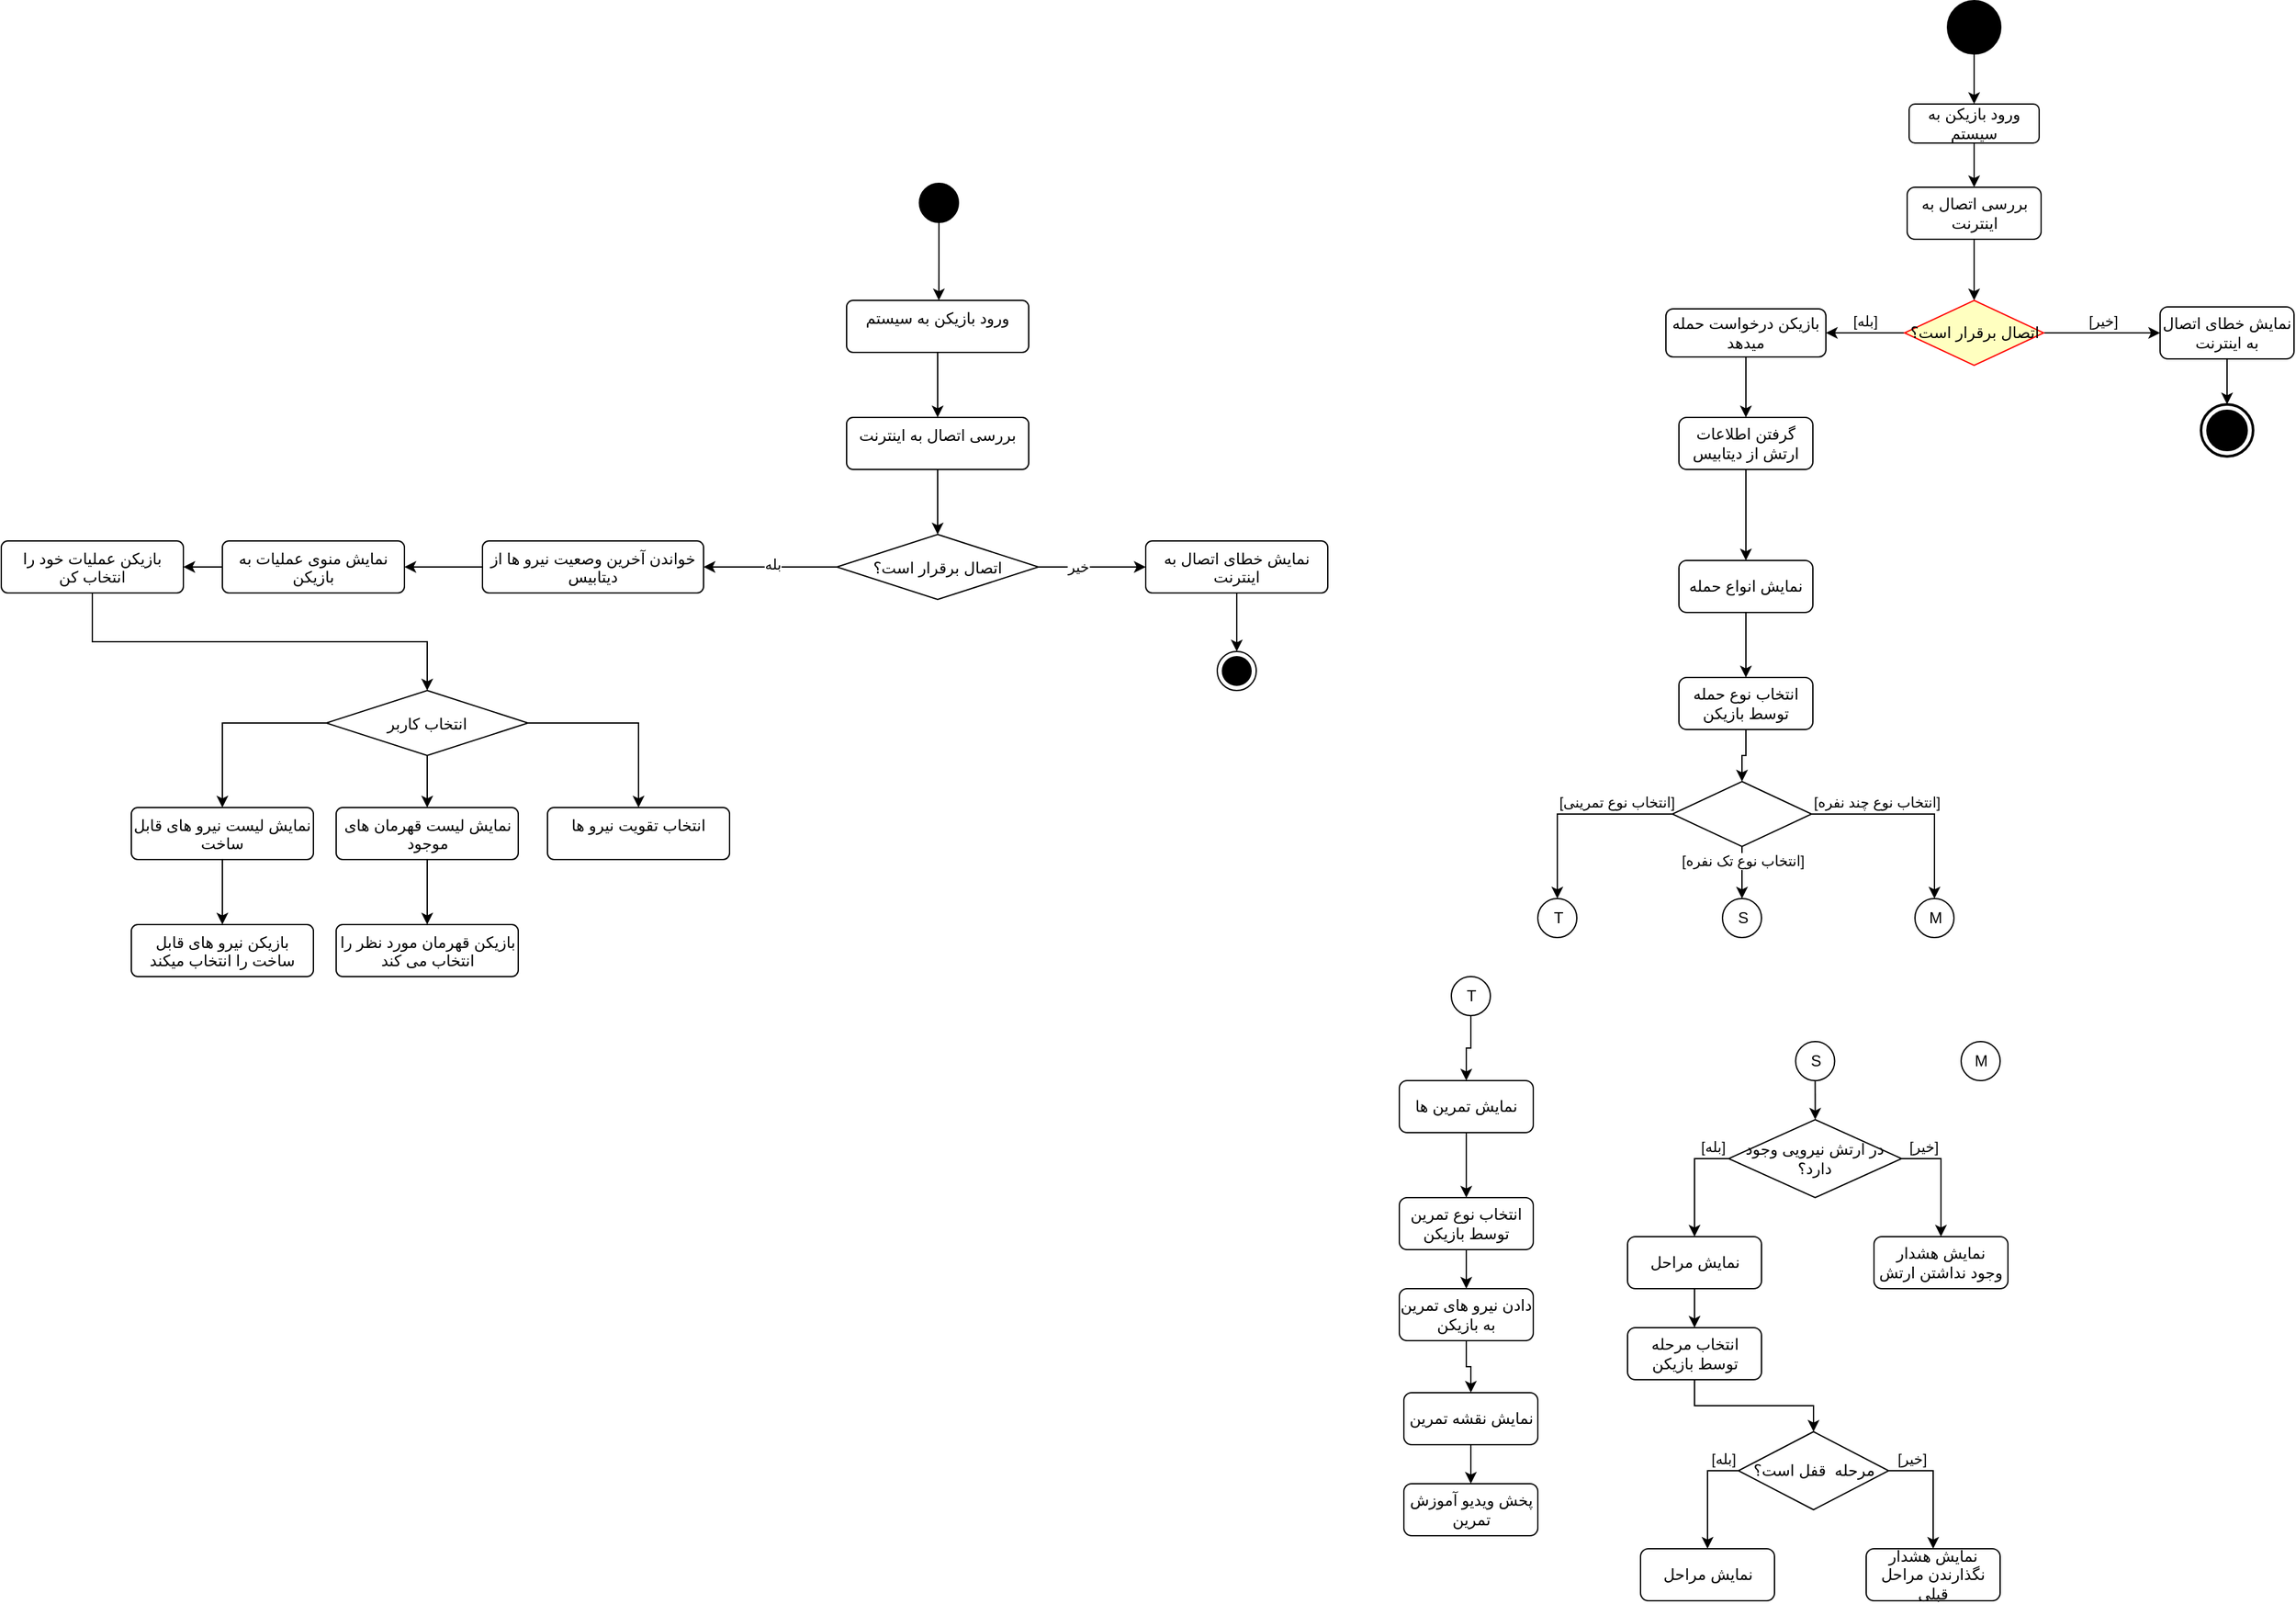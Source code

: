 <mxfile version="24.8.6">
  <diagram name="Page-1" id="e7e014a7-5840-1c2e-5031-d8a46d1fe8dd">
    <mxGraphModel dx="1078" dy="1548" grid="1" gridSize="10" guides="1" tooltips="1" connect="1" arrows="1" fold="1" page="0" pageScale="1" pageWidth="1169" pageHeight="826" background="none" math="0" shadow="0">
      <root>
        <mxCell id="0" />
        <mxCell id="1" parent="0" />
        <mxCell id="AVHLMCsRwFBvno4Tyc7N-41" value="" style="ellipse;fillColor=strokeColor;html=1;" parent="1" vertex="1">
          <mxGeometry x="446" y="-450" width="30" height="30" as="geometry" />
        </mxCell>
        <mxCell id="AVHLMCsRwFBvno4Tyc7N-46" value="" style="edgeStyle=orthogonalEdgeStyle;rounded=0;orthogonalLoop=1;jettySize=auto;html=1;" parent="1" source="AVHLMCsRwFBvno4Tyc7N-43" target="AVHLMCsRwFBvno4Tyc7N-45" edge="1">
          <mxGeometry relative="1" as="geometry" />
        </mxCell>
        <mxCell id="AVHLMCsRwFBvno4Tyc7N-43" value="ورود بازیکن به سیستم" style="html=1;align=center;verticalAlign=top;rounded=1;absoluteArcSize=1;arcSize=10;dashed=0;whiteSpace=wrap;" parent="1" vertex="1">
          <mxGeometry x="390" y="-360" width="140" height="40" as="geometry" />
        </mxCell>
        <mxCell id="AVHLMCsRwFBvno4Tyc7N-44" style="edgeStyle=orthogonalEdgeStyle;rounded=0;orthogonalLoop=1;jettySize=auto;html=1;exitX=0.5;exitY=1;exitDx=0;exitDy=0;entryX=0.471;entryY=0.002;entryDx=0;entryDy=0;entryPerimeter=0;" parent="1" source="AVHLMCsRwFBvno4Tyc7N-41" edge="1">
          <mxGeometry relative="1" as="geometry">
            <mxPoint x="460.94" y="-360.0" as="targetPoint" />
          </mxGeometry>
        </mxCell>
        <mxCell id="AVHLMCsRwFBvno4Tyc7N-48" value="" style="edgeStyle=orthogonalEdgeStyle;rounded=0;orthogonalLoop=1;jettySize=auto;html=1;" parent="1" source="AVHLMCsRwFBvno4Tyc7N-45" target="AVHLMCsRwFBvno4Tyc7N-47" edge="1">
          <mxGeometry relative="1" as="geometry" />
        </mxCell>
        <mxCell id="AVHLMCsRwFBvno4Tyc7N-45" value="بررسی اتصال به اینترنت" style="html=1;align=center;verticalAlign=top;rounded=1;absoluteArcSize=1;arcSize=10;dashed=0;whiteSpace=wrap;" parent="1" vertex="1">
          <mxGeometry x="390" y="-270" width="140" height="40" as="geometry" />
        </mxCell>
        <mxCell id="AVHLMCsRwFBvno4Tyc7N-50" value="" style="edgeStyle=orthogonalEdgeStyle;rounded=0;orthogonalLoop=1;jettySize=auto;html=1;" parent="1" source="AVHLMCsRwFBvno4Tyc7N-47" target="AVHLMCsRwFBvno4Tyc7N-49" edge="1">
          <mxGeometry relative="1" as="geometry" />
        </mxCell>
        <mxCell id="AVHLMCsRwFBvno4Tyc7N-55" value="خیر" style="edgeLabel;html=1;align=center;verticalAlign=middle;resizable=0;points=[];" parent="AVHLMCsRwFBvno4Tyc7N-50" vertex="1" connectable="0">
          <mxGeometry x="-0.265" relative="1" as="geometry">
            <mxPoint as="offset" />
          </mxGeometry>
        </mxCell>
        <mxCell id="AVHLMCsRwFBvno4Tyc7N-54" value="" style="edgeStyle=orthogonalEdgeStyle;rounded=0;orthogonalLoop=1;jettySize=auto;html=1;" parent="1" source="AVHLMCsRwFBvno4Tyc7N-47" target="AVHLMCsRwFBvno4Tyc7N-53" edge="1">
          <mxGeometry relative="1" as="geometry" />
        </mxCell>
        <mxCell id="AVHLMCsRwFBvno4Tyc7N-56" value="بله" style="edgeLabel;html=1;align=center;verticalAlign=middle;resizable=0;points=[];" parent="AVHLMCsRwFBvno4Tyc7N-54" vertex="1" connectable="0">
          <mxGeometry x="-0.031" y="-2" relative="1" as="geometry">
            <mxPoint as="offset" />
          </mxGeometry>
        </mxCell>
        <mxCell id="AVHLMCsRwFBvno4Tyc7N-47" value="اتصال برقرار است؟" style="rhombus;" parent="1" vertex="1">
          <mxGeometry x="382.5" y="-180" width="155" height="50" as="geometry" />
        </mxCell>
        <mxCell id="AVHLMCsRwFBvno4Tyc7N-52" value="" style="edgeStyle=orthogonalEdgeStyle;rounded=0;orthogonalLoop=1;jettySize=auto;html=1;" parent="1" source="AVHLMCsRwFBvno4Tyc7N-49" target="AVHLMCsRwFBvno4Tyc7N-51" edge="1">
          <mxGeometry relative="1" as="geometry" />
        </mxCell>
        <mxCell id="AVHLMCsRwFBvno4Tyc7N-49" value="نمایش خطای اتصال به اینترنت" style="html=1;align=center;verticalAlign=top;rounded=1;absoluteArcSize=1;arcSize=10;dashed=0;whiteSpace=wrap;" parent="1" vertex="1">
          <mxGeometry x="620" y="-175" width="140" height="40" as="geometry" />
        </mxCell>
        <mxCell id="AVHLMCsRwFBvno4Tyc7N-51" value="" style="ellipse;html=1;shape=endState;fillColor=strokeColor;" parent="1" vertex="1">
          <mxGeometry x="675" y="-90" width="30" height="30" as="geometry" />
        </mxCell>
        <mxCell id="AVHLMCsRwFBvno4Tyc7N-60" value="" style="edgeStyle=orthogonalEdgeStyle;rounded=0;orthogonalLoop=1;jettySize=auto;html=1;" parent="1" source="AVHLMCsRwFBvno4Tyc7N-53" target="AVHLMCsRwFBvno4Tyc7N-57" edge="1">
          <mxGeometry relative="1" as="geometry" />
        </mxCell>
        <mxCell id="AVHLMCsRwFBvno4Tyc7N-53" value="خواندن آخرین وصعیت نیرو ها از دیتابیس" style="html=1;align=center;verticalAlign=top;rounded=1;absoluteArcSize=1;arcSize=10;dashed=0;whiteSpace=wrap;" parent="1" vertex="1">
          <mxGeometry x="110" y="-175" width="170" height="40" as="geometry" />
        </mxCell>
        <mxCell id="AVHLMCsRwFBvno4Tyc7N-65" value="" style="edgeStyle=orthogonalEdgeStyle;rounded=0;orthogonalLoop=1;jettySize=auto;html=1;" parent="1" source="AVHLMCsRwFBvno4Tyc7N-57" target="AVHLMCsRwFBvno4Tyc7N-64" edge="1">
          <mxGeometry relative="1" as="geometry" />
        </mxCell>
        <mxCell id="AVHLMCsRwFBvno4Tyc7N-57" value="نمایش منوی عملیات به بازیکن" style="html=1;align=center;verticalAlign=top;rounded=1;absoluteArcSize=1;arcSize=10;dashed=0;whiteSpace=wrap;" parent="1" vertex="1">
          <mxGeometry x="-90" y="-175" width="140" height="40" as="geometry" />
        </mxCell>
        <mxCell id="AVHLMCsRwFBvno4Tyc7N-68" style="edgeStyle=orthogonalEdgeStyle;rounded=0;orthogonalLoop=1;jettySize=auto;html=1;exitX=0;exitY=0.5;exitDx=0;exitDy=0;entryX=0.5;entryY=0;entryDx=0;entryDy=0;" parent="1" source="AVHLMCsRwFBvno4Tyc7N-59" target="AVHLMCsRwFBvno4Tyc7N-62" edge="1">
          <mxGeometry relative="1" as="geometry" />
        </mxCell>
        <mxCell id="AVHLMCsRwFBvno4Tyc7N-69" style="edgeStyle=orthogonalEdgeStyle;rounded=0;orthogonalLoop=1;jettySize=auto;html=1;exitX=0.5;exitY=1;exitDx=0;exitDy=0;entryX=0.5;entryY=0;entryDx=0;entryDy=0;" parent="1" source="AVHLMCsRwFBvno4Tyc7N-59" target="AVHLMCsRwFBvno4Tyc7N-63" edge="1">
          <mxGeometry relative="1" as="geometry" />
        </mxCell>
        <mxCell id="AVHLMCsRwFBvno4Tyc7N-70" style="edgeStyle=orthogonalEdgeStyle;rounded=0;orthogonalLoop=1;jettySize=auto;html=1;exitX=1;exitY=0.5;exitDx=0;exitDy=0;entryX=0.5;entryY=0;entryDx=0;entryDy=0;" parent="1" source="AVHLMCsRwFBvno4Tyc7N-59" target="AVHLMCsRwFBvno4Tyc7N-67" edge="1">
          <mxGeometry relative="1" as="geometry" />
        </mxCell>
        <mxCell id="AVHLMCsRwFBvno4Tyc7N-59" value="انتخاب کاربر" style="rhombus;" parent="1" vertex="1">
          <mxGeometry x="-10" y="-60" width="155" height="50" as="geometry" />
        </mxCell>
        <mxCell id="AVHLMCsRwFBvno4Tyc7N-72" value="" style="edgeStyle=orthogonalEdgeStyle;rounded=0;orthogonalLoop=1;jettySize=auto;html=1;" parent="1" source="AVHLMCsRwFBvno4Tyc7N-62" target="AVHLMCsRwFBvno4Tyc7N-71" edge="1">
          <mxGeometry relative="1" as="geometry" />
        </mxCell>
        <mxCell id="AVHLMCsRwFBvno4Tyc7N-62" value="نمایش لیست نیرو های قابل ساخت" style="html=1;align=center;verticalAlign=top;rounded=1;absoluteArcSize=1;arcSize=10;dashed=0;whiteSpace=wrap;" parent="1" vertex="1">
          <mxGeometry x="-160" y="30" width="140" height="40" as="geometry" />
        </mxCell>
        <mxCell id="AVHLMCsRwFBvno4Tyc7N-74" value="" style="edgeStyle=orthogonalEdgeStyle;rounded=0;orthogonalLoop=1;jettySize=auto;html=1;" parent="1" source="AVHLMCsRwFBvno4Tyc7N-63" target="AVHLMCsRwFBvno4Tyc7N-73" edge="1">
          <mxGeometry relative="1" as="geometry" />
        </mxCell>
        <mxCell id="AVHLMCsRwFBvno4Tyc7N-63" value="نمایش لیست قهرمان های موجود" style="html=1;align=center;verticalAlign=top;rounded=1;absoluteArcSize=1;arcSize=10;dashed=0;whiteSpace=wrap;" parent="1" vertex="1">
          <mxGeometry x="-2.5" y="30" width="140" height="40" as="geometry" />
        </mxCell>
        <mxCell id="AVHLMCsRwFBvno4Tyc7N-66" style="edgeStyle=orthogonalEdgeStyle;rounded=0;orthogonalLoop=1;jettySize=auto;html=1;exitX=0.5;exitY=1;exitDx=0;exitDy=0;entryX=0.5;entryY=0;entryDx=0;entryDy=0;" parent="1" source="AVHLMCsRwFBvno4Tyc7N-64" target="AVHLMCsRwFBvno4Tyc7N-59" edge="1">
          <mxGeometry relative="1" as="geometry">
            <mxPoint x="40" y="-70" as="targetPoint" />
          </mxGeometry>
        </mxCell>
        <mxCell id="AVHLMCsRwFBvno4Tyc7N-64" value="بازیکن عملیات خود را انتخاب کن" style="html=1;align=center;verticalAlign=top;rounded=1;absoluteArcSize=1;arcSize=10;dashed=0;whiteSpace=wrap;" parent="1" vertex="1">
          <mxGeometry x="-260" y="-175" width="140" height="40" as="geometry" />
        </mxCell>
        <mxCell id="AVHLMCsRwFBvno4Tyc7N-67" value="انتخاب تقویت نیرو ها" style="html=1;align=center;verticalAlign=top;rounded=1;absoluteArcSize=1;arcSize=10;dashed=0;whiteSpace=wrap;" parent="1" vertex="1">
          <mxGeometry x="160" y="30" width="140" height="40" as="geometry" />
        </mxCell>
        <mxCell id="AVHLMCsRwFBvno4Tyc7N-71" value="بازیکن نیرو های قابل ساخت را انتخاب میکند" style="html=1;align=center;verticalAlign=top;rounded=1;absoluteArcSize=1;arcSize=10;dashed=0;whiteSpace=wrap;" parent="1" vertex="1">
          <mxGeometry x="-160" y="120" width="140" height="40" as="geometry" />
        </mxCell>
        <mxCell id="AVHLMCsRwFBvno4Tyc7N-73" value="بازیکن قهرمان مورد نظر را انتخاب می کند" style="html=1;align=center;verticalAlign=top;rounded=1;absoluteArcSize=1;arcSize=10;dashed=0;whiteSpace=wrap;" parent="1" vertex="1">
          <mxGeometry x="-2.5" y="120" width="140" height="40" as="geometry" />
        </mxCell>
        <mxCell id="Zq9gSJMjhTouXHFtVj0h-12" style="rounded=0;orthogonalLoop=1;jettySize=auto;html=1;exitX=0.5;exitY=1;exitDx=0;exitDy=0;entryX=0.5;entryY=0;entryDx=0;entryDy=0;" edge="1" parent="1" source="Zq9gSJMjhTouXHFtVj0h-3" target="Zq9gSJMjhTouXHFtVj0h-13">
          <mxGeometry relative="1" as="geometry">
            <mxPoint x="1190" y="-530" as="sourcePoint" />
            <mxPoint x="1180" y="-450" as="targetPoint" />
          </mxGeometry>
        </mxCell>
        <mxCell id="Zq9gSJMjhTouXHFtVj0h-3" value="" style="shape=ellipse;html=1;fillColor=strokeColor;strokeWidth=2;verticalLabelPosition=bottom;verticalAlignment=top;perimeter=ellipsePerimeter;" vertex="1" parent="1">
          <mxGeometry x="1237" y="-590" width="40" height="40" as="geometry" />
        </mxCell>
        <mxCell id="Zq9gSJMjhTouXHFtVj0h-16" style="rounded=0;orthogonalLoop=1;jettySize=auto;html=1;exitX=0.5;exitY=1;exitDx=0;exitDy=0;entryX=0.5;entryY=0;entryDx=0;entryDy=0;" edge="1" parent="1" source="Zq9gSJMjhTouXHFtVj0h-13" target="Zq9gSJMjhTouXHFtVj0h-14">
          <mxGeometry relative="1" as="geometry" />
        </mxCell>
        <mxCell id="Zq9gSJMjhTouXHFtVj0h-13" value="ورود بازیکن به سیستم" style="shape=rect;html=1;rounded=1;whiteSpace=wrap;align=center;" vertex="1" parent="1">
          <mxGeometry x="1207" y="-511" width="100" height="30" as="geometry" />
        </mxCell>
        <mxCell id="Zq9gSJMjhTouXHFtVj0h-14" value="بررسی اتصال به اینترنت" style="shape=rect;html=1;rounded=1;whiteSpace=wrap;align=center;" vertex="1" parent="1">
          <mxGeometry x="1205.5" y="-447" width="103" height="40" as="geometry" />
        </mxCell>
        <mxCell id="Zq9gSJMjhTouXHFtVj0h-26" value="[خیر]" style="html=1;elbow=vertical;verticalAlign=bottom;endArrow=classic;rounded=0;labelBackgroundColor=none;endSize=6;endFill=1;exitX=1;exitY=0.5;exitDx=0;exitDy=0;entryX=0;entryY=0.5;entryDx=0;entryDy=0;" edge="1" source="Zq9gSJMjhTouXHFtVj0h-30" parent="1" target="Zq9gSJMjhTouXHFtVj0h-96">
          <mxGeometry relative="1" as="geometry">
            <mxPoint x="1390" y="-335" as="targetPoint" />
            <mxPoint x="1320" y="-300" as="sourcePoint" />
          </mxGeometry>
        </mxCell>
        <mxCell id="Zq9gSJMjhTouXHFtVj0h-27" value="[بله]" style="html=1;elbow=vertical;verticalAlign=bottom;endArrow=classic;rounded=0;labelBackgroundColor=none;endFill=1;exitX=0;exitY=0.5;exitDx=0;exitDy=0;entryX=1;entryY=0.5;entryDx=0;entryDy=0;" edge="1" source="Zq9gSJMjhTouXHFtVj0h-30" parent="1" target="Zq9gSJMjhTouXHFtVj0h-40">
          <mxGeometry relative="1" as="geometry">
            <mxPoint x="1140" y="-335" as="targetPoint" />
            <mxPoint x="1237" y="-340.364" as="sourcePoint" />
          </mxGeometry>
        </mxCell>
        <mxCell id="Zq9gSJMjhTouXHFtVj0h-28" style="rounded=0;orthogonalLoop=1;jettySize=auto;html=1;exitX=0.5;exitY=1;exitDx=0;exitDy=0;entryX=0.5;entryY=0;entryDx=0;entryDy=0;" edge="1" parent="1" source="Zq9gSJMjhTouXHFtVj0h-14">
          <mxGeometry relative="1" as="geometry">
            <mxPoint x="1257" y="-360" as="targetPoint" />
          </mxGeometry>
        </mxCell>
        <mxCell id="Zq9gSJMjhTouXHFtVj0h-30" value="&lt;span style=&quot;text-wrap-mode: nowrap;&quot;&gt;اتصال برقرار است؟&lt;/span&gt;" style="rhombus;whiteSpace=wrap;html=1;fontColor=#000000;fillColor=#ffffc0;strokeColor=#ff0000;" vertex="1" parent="1">
          <mxGeometry x="1203.5" y="-360" width="107" height="50" as="geometry" />
        </mxCell>
        <mxCell id="Zq9gSJMjhTouXHFtVj0h-40" value="بازیکن درخواست حمله میدهد" style="shape=rect;html=1;rounded=1;whiteSpace=wrap;align=center;" vertex="1" parent="1">
          <mxGeometry x="1020" y="-353.5" width="123" height="37" as="geometry" />
        </mxCell>
        <mxCell id="Zq9gSJMjhTouXHFtVj0h-41" style="rounded=0;orthogonalLoop=1;jettySize=auto;html=1;exitX=0.5;exitY=1;exitDx=0;exitDy=0;entryX=0.5;entryY=0;entryDx=0;entryDy=0;" edge="1" source="Zq9gSJMjhTouXHFtVj0h-40" parent="1" target="Zq9gSJMjhTouXHFtVj0h-42">
          <mxGeometry relative="1" as="geometry">
            <mxPoint x="1081.5" y="-270" as="targetPoint" />
          </mxGeometry>
        </mxCell>
        <mxCell id="Zq9gSJMjhTouXHFtVj0h-42" value="گرفتن اطلاعات ارتش از دیتابیس" style="shape=rect;html=1;rounded=1;whiteSpace=wrap;align=center;" vertex="1" parent="1">
          <mxGeometry x="1030" y="-270" width="103" height="40" as="geometry" />
        </mxCell>
        <mxCell id="Zq9gSJMjhTouXHFtVj0h-43" style="rounded=0;orthogonalLoop=1;jettySize=auto;html=1;exitX=0.5;exitY=1;exitDx=0;exitDy=0;entryX=0.5;entryY=0;entryDx=0;entryDy=0;" edge="1" source="Zq9gSJMjhTouXHFtVj0h-42" parent="1" target="Zq9gSJMjhTouXHFtVj0h-44">
          <mxGeometry relative="1" as="geometry">
            <mxPoint x="1080" y="-170" as="targetPoint" />
          </mxGeometry>
        </mxCell>
        <mxCell id="Zq9gSJMjhTouXHFtVj0h-44" value="نمایش انواع حمله" style="shape=rect;html=1;rounded=1;whiteSpace=wrap;align=center;" vertex="1" parent="1">
          <mxGeometry x="1030" y="-160" width="103" height="40" as="geometry" />
        </mxCell>
        <mxCell id="Zq9gSJMjhTouXHFtVj0h-45" style="rounded=0;orthogonalLoop=1;jettySize=auto;html=1;exitX=0.5;exitY=1;exitDx=0;exitDy=0;entryX=0.5;entryY=0;entryDx=0;entryDy=0;" edge="1" source="Zq9gSJMjhTouXHFtVj0h-44" parent="1" target="Zq9gSJMjhTouXHFtVj0h-46">
          <mxGeometry relative="1" as="geometry">
            <mxPoint x="1080" y="-80" as="targetPoint" />
          </mxGeometry>
        </mxCell>
        <mxCell id="Zq9gSJMjhTouXHFtVj0h-64" value="" style="edgeStyle=orthogonalEdgeStyle;rounded=0;orthogonalLoop=1;jettySize=auto;html=1;" edge="1" parent="1" source="Zq9gSJMjhTouXHFtVj0h-46" target="Zq9gSJMjhTouXHFtVj0h-50">
          <mxGeometry relative="1" as="geometry" />
        </mxCell>
        <mxCell id="Zq9gSJMjhTouXHFtVj0h-46" value="انتخاب نوع حمله توسط بازیکن" style="shape=rect;html=1;rounded=1;whiteSpace=wrap;align=center;" vertex="1" parent="1">
          <mxGeometry x="1030" y="-70" width="103" height="40" as="geometry" />
        </mxCell>
        <mxCell id="Zq9gSJMjhTouXHFtVj0h-48" value="[انتخاب نوع تک نفره]" style="elbow=vertical;verticalAlign=bottom;endArrow=classic;rounded=0;labelBackgroundColor=default;endSize=6;endFill=1;exitX=0.5;exitY=1;exitDx=0;exitDy=0;entryX=0.5;entryY=0;entryDx=0;entryDy=0;jumpStyle=none;textShadow=0;labelBorderColor=none;fontColor=default;html=1;shadow=0;flowAnimation=0;" edge="1" source="Zq9gSJMjhTouXHFtVj0h-50" parent="1" target="Zq9gSJMjhTouXHFtVj0h-57">
          <mxGeometry relative="1" as="geometry">
            <mxPoint x="1078.5" y="110.0" as="targetPoint" />
            <mxPoint x="991.5" y="110.0" as="sourcePoint" />
          </mxGeometry>
        </mxCell>
        <mxCell id="Zq9gSJMjhTouXHFtVj0h-49" value="[انتخاب نوع تمرینی]" style="html=1;verticalAlign=bottom;endArrow=classic;rounded=0;labelBackgroundColor=none;endFill=1;exitX=0;exitY=0.5;exitDx=0;exitDy=0;edgeStyle=orthogonalEdgeStyle;entryX=0.5;entryY=0;entryDx=0;entryDy=0;" edge="1" source="Zq9gSJMjhTouXHFtVj0h-50" parent="1" target="Zq9gSJMjhTouXHFtVj0h-55">
          <mxGeometry x="-0.433" relative="1" as="geometry">
            <mxPoint x="911.5" y="35" as="targetPoint" />
            <mxPoint x="1058.5" y="29.636" as="sourcePoint" />
            <mxPoint as="offset" />
          </mxGeometry>
        </mxCell>
        <mxCell id="Zq9gSJMjhTouXHFtVj0h-50" value="" style="rhombus;whiteSpace=wrap;html=1;" vertex="1" parent="1">
          <mxGeometry x="1025" y="10" width="107" height="50" as="geometry" />
        </mxCell>
        <mxCell id="Zq9gSJMjhTouXHFtVj0h-53" value="[انتخاب نوع چند نفره]" style="html=1;elbow=vertical;verticalAlign=bottom;endArrow=classic;rounded=0;labelBackgroundColor=none;endSize=6;endFill=1;exitX=1;exitY=0.5;exitDx=0;exitDy=0;entryX=0.5;entryY=0;entryDx=0;entryDy=0;edgeStyle=orthogonalEdgeStyle;" edge="1" parent="1" source="Zq9gSJMjhTouXHFtVj0h-50" target="Zq9gSJMjhTouXHFtVj0h-59">
          <mxGeometry x="-0.379" relative="1" as="geometry">
            <mxPoint x="1250.5" y="34.7" as="targetPoint" />
            <mxPoint x="1141.5" y="34.7" as="sourcePoint" />
            <mxPoint as="offset" />
          </mxGeometry>
        </mxCell>
        <mxCell id="Zq9gSJMjhTouXHFtVj0h-55" value="T" style="ellipse;html=1;" vertex="1" parent="1">
          <mxGeometry x="921.5" y="100" width="30" height="30" as="geometry" />
        </mxCell>
        <mxCell id="Zq9gSJMjhTouXHFtVj0h-57" value="S" style="ellipse;html=1;" vertex="1" parent="1">
          <mxGeometry x="1063.5" y="100" width="30" height="30" as="geometry" />
        </mxCell>
        <mxCell id="Zq9gSJMjhTouXHFtVj0h-59" value="M" style="ellipse;html=1;" vertex="1" parent="1">
          <mxGeometry x="1211.5" y="100" width="30" height="30" as="geometry" />
        </mxCell>
        <mxCell id="Zq9gSJMjhTouXHFtVj0h-67" value="" style="edgeStyle=orthogonalEdgeStyle;rounded=0;orthogonalLoop=1;jettySize=auto;html=1;" edge="1" parent="1" source="Zq9gSJMjhTouXHFtVj0h-60" target="Zq9gSJMjhTouXHFtVj0h-65">
          <mxGeometry relative="1" as="geometry" />
        </mxCell>
        <mxCell id="Zq9gSJMjhTouXHFtVj0h-60" value="T" style="ellipse;html=1;" vertex="1" parent="1">
          <mxGeometry x="855" y="160" width="30" height="30" as="geometry" />
        </mxCell>
        <mxCell id="Zq9gSJMjhTouXHFtVj0h-82" value="" style="edgeStyle=orthogonalEdgeStyle;rounded=0;orthogonalLoop=1;jettySize=auto;html=1;" edge="1" parent="1" source="Zq9gSJMjhTouXHFtVj0h-61" target="Zq9gSJMjhTouXHFtVj0h-79">
          <mxGeometry relative="1" as="geometry" />
        </mxCell>
        <mxCell id="Zq9gSJMjhTouXHFtVj0h-61" value="S" style="ellipse;html=1;" vertex="1" parent="1">
          <mxGeometry x="1119.75" y="210" width="30" height="30" as="geometry" />
        </mxCell>
        <mxCell id="Zq9gSJMjhTouXHFtVj0h-62" value="M" style="ellipse;html=1;" vertex="1" parent="1">
          <mxGeometry x="1247" y="210" width="30" height="30" as="geometry" />
        </mxCell>
        <mxCell id="Zq9gSJMjhTouXHFtVj0h-69" value="" style="edgeStyle=orthogonalEdgeStyle;rounded=0;orthogonalLoop=1;jettySize=auto;html=1;" edge="1" parent="1" source="Zq9gSJMjhTouXHFtVj0h-65" target="Zq9gSJMjhTouXHFtVj0h-68">
          <mxGeometry relative="1" as="geometry" />
        </mxCell>
        <mxCell id="Zq9gSJMjhTouXHFtVj0h-65" value="نمایش تمرین ها" style="shape=rect;html=1;rounded=1;whiteSpace=wrap;align=center;" vertex="1" parent="1">
          <mxGeometry x="815" y="240" width="103" height="40" as="geometry" />
        </mxCell>
        <mxCell id="Zq9gSJMjhTouXHFtVj0h-71" value="" style="edgeStyle=orthogonalEdgeStyle;rounded=0;orthogonalLoop=1;jettySize=auto;html=1;" edge="1" parent="1" source="Zq9gSJMjhTouXHFtVj0h-68" target="Zq9gSJMjhTouXHFtVj0h-70">
          <mxGeometry relative="1" as="geometry" />
        </mxCell>
        <mxCell id="Zq9gSJMjhTouXHFtVj0h-68" value="انتخاب نوع تمرین توسط بازیکن" style="shape=rect;html=1;rounded=1;whiteSpace=wrap;align=center;" vertex="1" parent="1">
          <mxGeometry x="815" y="330" width="103" height="40" as="geometry" />
        </mxCell>
        <mxCell id="Zq9gSJMjhTouXHFtVj0h-73" value="" style="edgeStyle=orthogonalEdgeStyle;rounded=0;orthogonalLoop=1;jettySize=auto;html=1;" edge="1" parent="1" source="Zq9gSJMjhTouXHFtVj0h-70" target="Zq9gSJMjhTouXHFtVj0h-72">
          <mxGeometry relative="1" as="geometry" />
        </mxCell>
        <mxCell id="Zq9gSJMjhTouXHFtVj0h-70" value="دادن نیرو های تمرین به بازیکن" style="shape=rect;html=1;rounded=1;whiteSpace=wrap;align=center;" vertex="1" parent="1">
          <mxGeometry x="815" y="400" width="103" height="40" as="geometry" />
        </mxCell>
        <mxCell id="Zq9gSJMjhTouXHFtVj0h-76" value="" style="edgeStyle=orthogonalEdgeStyle;rounded=0;orthogonalLoop=1;jettySize=auto;html=1;" edge="1" parent="1" source="Zq9gSJMjhTouXHFtVj0h-72" target="Zq9gSJMjhTouXHFtVj0h-74">
          <mxGeometry relative="1" as="geometry" />
        </mxCell>
        <mxCell id="Zq9gSJMjhTouXHFtVj0h-72" value="نمایش نقشه تمرین" style="shape=rect;html=1;rounded=1;whiteSpace=wrap;align=center;" vertex="1" parent="1">
          <mxGeometry x="818.5" y="480" width="103" height="40" as="geometry" />
        </mxCell>
        <mxCell id="Zq9gSJMjhTouXHFtVj0h-74" value="پخش ویدیو آموزش تمرین" style="shape=rect;html=1;rounded=1;whiteSpace=wrap;align=center;" vertex="1" parent="1">
          <mxGeometry x="818.5" y="550" width="103" height="40" as="geometry" />
        </mxCell>
        <mxCell id="Zq9gSJMjhTouXHFtVj0h-78" value="[بله]" style="html=1;verticalAlign=bottom;endArrow=classic;rounded=0;labelBackgroundColor=default;endFill=1;exitX=0;exitY=0.5;exitDx=0;exitDy=0;edgeStyle=elbowEdgeStyle;elbow=vertical;entryX=0.5;entryY=0;entryDx=0;entryDy=0;" edge="1" source="Zq9gSJMjhTouXHFtVj0h-79" parent="1" target="Zq9gSJMjhTouXHFtVj0h-84">
          <mxGeometry x="-0.718" relative="1" as="geometry">
            <mxPoint x="1090" y="360" as="targetPoint" />
            <mxPoint x="1083.5" y="345" as="sourcePoint" />
            <Array as="points">
              <mxPoint x="1060" y="300" />
            </Array>
            <mxPoint as="offset" />
          </mxGeometry>
        </mxCell>
        <mxCell id="Zq9gSJMjhTouXHFtVj0h-79" value="در ارتش نیرویی وجود دارد؟" style="rhombus;whiteSpace=wrap;html=1;" vertex="1" parent="1">
          <mxGeometry x="1068.25" y="270" width="133" height="60" as="geometry" />
        </mxCell>
        <mxCell id="Zq9gSJMjhTouXHFtVj0h-81" value="[خیر]" style="html=1;verticalAlign=bottom;endArrow=classic;rounded=0;labelBackgroundColor=default;endFill=1;exitX=1;exitY=0.5;exitDx=0;exitDy=0;edgeStyle=elbowEdgeStyle;entryX=0.5;entryY=0;entryDx=0;entryDy=0;elbow=vertical;" edge="1" parent="1" source="Zq9gSJMjhTouXHFtVj0h-79" target="Zq9gSJMjhTouXHFtVj0h-83">
          <mxGeometry x="-0.628" relative="1" as="geometry">
            <mxPoint x="1220" y="380" as="targetPoint" />
            <mxPoint x="1209.5" y="325" as="sourcePoint" />
            <mxPoint as="offset" />
            <Array as="points">
              <mxPoint x="1220" y="300" />
            </Array>
          </mxGeometry>
        </mxCell>
        <mxCell id="Zq9gSJMjhTouXHFtVj0h-83" value="نمایش هشدار&lt;div&gt;وجود نداشتن ارتش&lt;/div&gt;" style="shape=rect;html=1;rounded=1;whiteSpace=wrap;align=center;" vertex="1" parent="1">
          <mxGeometry x="1180" y="360" width="103" height="40" as="geometry" />
        </mxCell>
        <mxCell id="Zq9gSJMjhTouXHFtVj0h-88" value="" style="edgeStyle=orthogonalEdgeStyle;rounded=0;orthogonalLoop=1;jettySize=auto;html=1;" edge="1" parent="1" source="Zq9gSJMjhTouXHFtVj0h-84" target="Zq9gSJMjhTouXHFtVj0h-87">
          <mxGeometry relative="1" as="geometry" />
        </mxCell>
        <mxCell id="Zq9gSJMjhTouXHFtVj0h-84" value="نمایش مراحل" style="shape=rect;html=1;rounded=1;whiteSpace=wrap;align=center;" vertex="1" parent="1">
          <mxGeometry x="990.5" y="360" width="103" height="40" as="geometry" />
        </mxCell>
        <mxCell id="Zq9gSJMjhTouXHFtVj0h-92" style="edgeStyle=orthogonalEdgeStyle;rounded=0;orthogonalLoop=1;jettySize=auto;html=1;exitX=0.5;exitY=1;exitDx=0;exitDy=0;entryX=0.5;entryY=0;entryDx=0;entryDy=0;" edge="1" parent="1" source="Zq9gSJMjhTouXHFtVj0h-87" target="Zq9gSJMjhTouXHFtVj0h-90">
          <mxGeometry relative="1" as="geometry" />
        </mxCell>
        <mxCell id="Zq9gSJMjhTouXHFtVj0h-87" value="انتخاب مرحله توسط بازیکن" style="shape=rect;html=1;rounded=1;whiteSpace=wrap;align=center;" vertex="1" parent="1">
          <mxGeometry x="990.5" y="430" width="103" height="40" as="geometry" />
        </mxCell>
        <mxCell id="Zq9gSJMjhTouXHFtVj0h-89" value="[بله]" style="html=1;verticalAlign=bottom;endArrow=classic;rounded=0;labelBackgroundColor=default;endFill=1;exitX=0;exitY=0.5;exitDx=0;exitDy=0;edgeStyle=elbowEdgeStyle;elbow=vertical;entryX=0.5;entryY=0;entryDx=0;entryDy=0;" edge="1" parent="1" source="Zq9gSJMjhTouXHFtVj0h-90" target="Zq9gSJMjhTouXHFtVj0h-100">
          <mxGeometry x="-0.718" relative="1" as="geometry">
            <mxPoint x="1049.75" y="605" as="targetPoint" />
            <mxPoint x="1081.25" y="590" as="sourcePoint" />
            <Array as="points">
              <mxPoint x="1057.75" y="540" />
            </Array>
            <mxPoint as="offset" />
          </mxGeometry>
        </mxCell>
        <mxCell id="Zq9gSJMjhTouXHFtVj0h-90" value="مرحله&amp;nbsp; قفل است؟" style="rhombus;whiteSpace=wrap;html=1;" vertex="1" parent="1">
          <mxGeometry x="1075.75" y="510" width="115.51" height="60" as="geometry" />
        </mxCell>
        <mxCell id="Zq9gSJMjhTouXHFtVj0h-91" value="[خیر]" style="html=1;verticalAlign=bottom;endArrow=classic;rounded=0;labelBackgroundColor=default;endFill=1;exitX=1;exitY=0.5;exitDx=0;exitDy=0;edgeStyle=elbowEdgeStyle;entryX=0.5;entryY=0;entryDx=0;entryDy=0;elbow=vertical;" edge="1" parent="1" source="Zq9gSJMjhTouXHFtVj0h-90" target="Zq9gSJMjhTouXHFtVj0h-99">
          <mxGeometry x="-0.628" relative="1" as="geometry">
            <mxPoint x="1219.75" y="605" as="targetPoint" />
            <mxPoint x="1207.25" y="570" as="sourcePoint" />
            <mxPoint as="offset" />
            <Array as="points">
              <mxPoint x="1197.75" y="540" />
            </Array>
          </mxGeometry>
        </mxCell>
        <mxCell id="Zq9gSJMjhTouXHFtVj0h-98" value="" style="edgeStyle=orthogonalEdgeStyle;rounded=0;orthogonalLoop=1;jettySize=auto;html=1;" edge="1" parent="1" source="Zq9gSJMjhTouXHFtVj0h-96" target="Zq9gSJMjhTouXHFtVj0h-97">
          <mxGeometry relative="1" as="geometry" />
        </mxCell>
        <mxCell id="Zq9gSJMjhTouXHFtVj0h-96" value="نمایش خطای اتصال به اینترنت" style="shape=rect;html=1;rounded=1;whiteSpace=wrap;align=center;" vertex="1" parent="1">
          <mxGeometry x="1400" y="-355" width="103" height="40" as="geometry" />
        </mxCell>
        <mxCell id="Zq9gSJMjhTouXHFtVj0h-97" value="" style="html=1;shape=mxgraph.sysml.actFinal;strokeWidth=2;verticalLabelPosition=bottom;verticalAlignment=top;" vertex="1" parent="1">
          <mxGeometry x="1431.5" y="-280" width="40" height="40" as="geometry" />
        </mxCell>
        <mxCell id="Zq9gSJMjhTouXHFtVj0h-99" value="نمایش هشدار&lt;div&gt;نگذارندن مراحل قبلی&lt;/div&gt;" style="shape=rect;html=1;rounded=1;whiteSpace=wrap;align=center;" vertex="1" parent="1">
          <mxGeometry x="1174" y="600" width="103" height="40" as="geometry" />
        </mxCell>
        <mxCell id="Zq9gSJMjhTouXHFtVj0h-100" value="نمایش مراحل" style="shape=rect;html=1;rounded=1;whiteSpace=wrap;align=center;" vertex="1" parent="1">
          <mxGeometry x="1000.5" y="600" width="103" height="40" as="geometry" />
        </mxCell>
      </root>
    </mxGraphModel>
  </diagram>
</mxfile>
